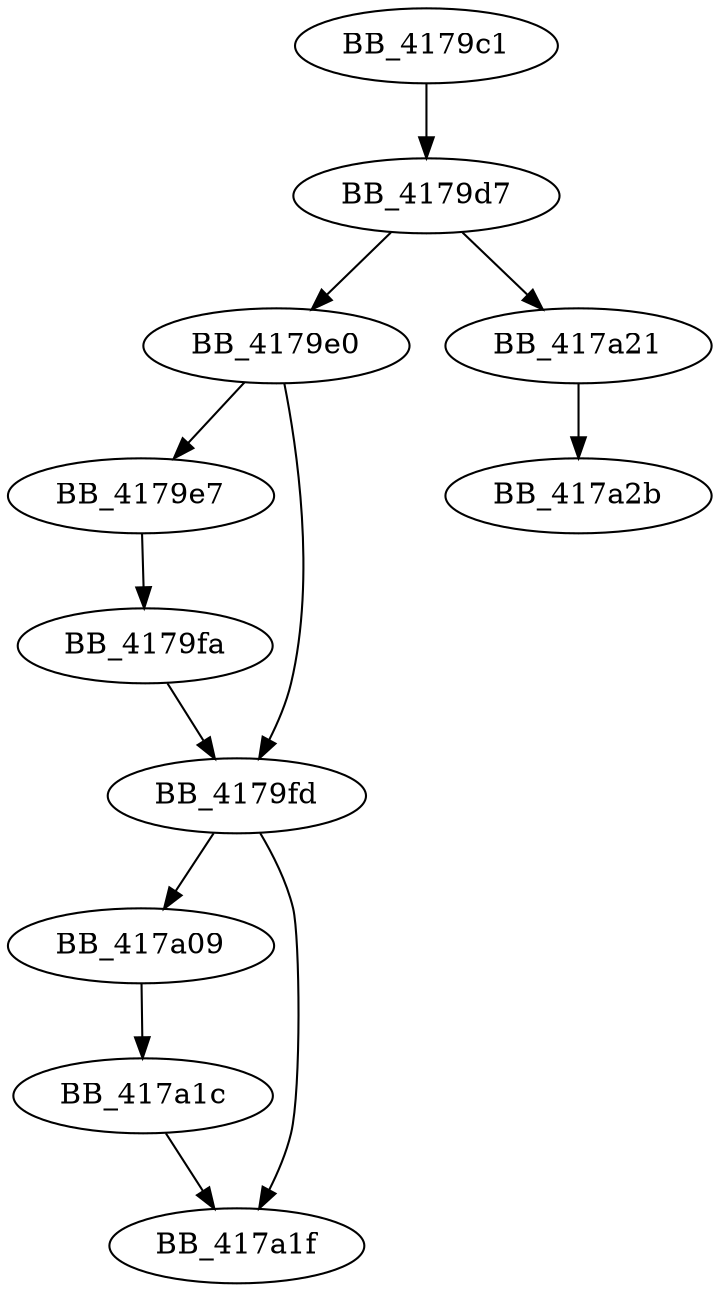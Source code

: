 DiGraph ___lc_lctostr{
BB_4179c1->BB_4179d7
BB_4179d7->BB_4179e0
BB_4179d7->BB_417a21
BB_4179e0->BB_4179e7
BB_4179e0->BB_4179fd
BB_4179e7->BB_4179fa
BB_4179fa->BB_4179fd
BB_4179fd->BB_417a09
BB_4179fd->BB_417a1f
BB_417a09->BB_417a1c
BB_417a1c->BB_417a1f
BB_417a21->BB_417a2b
}
